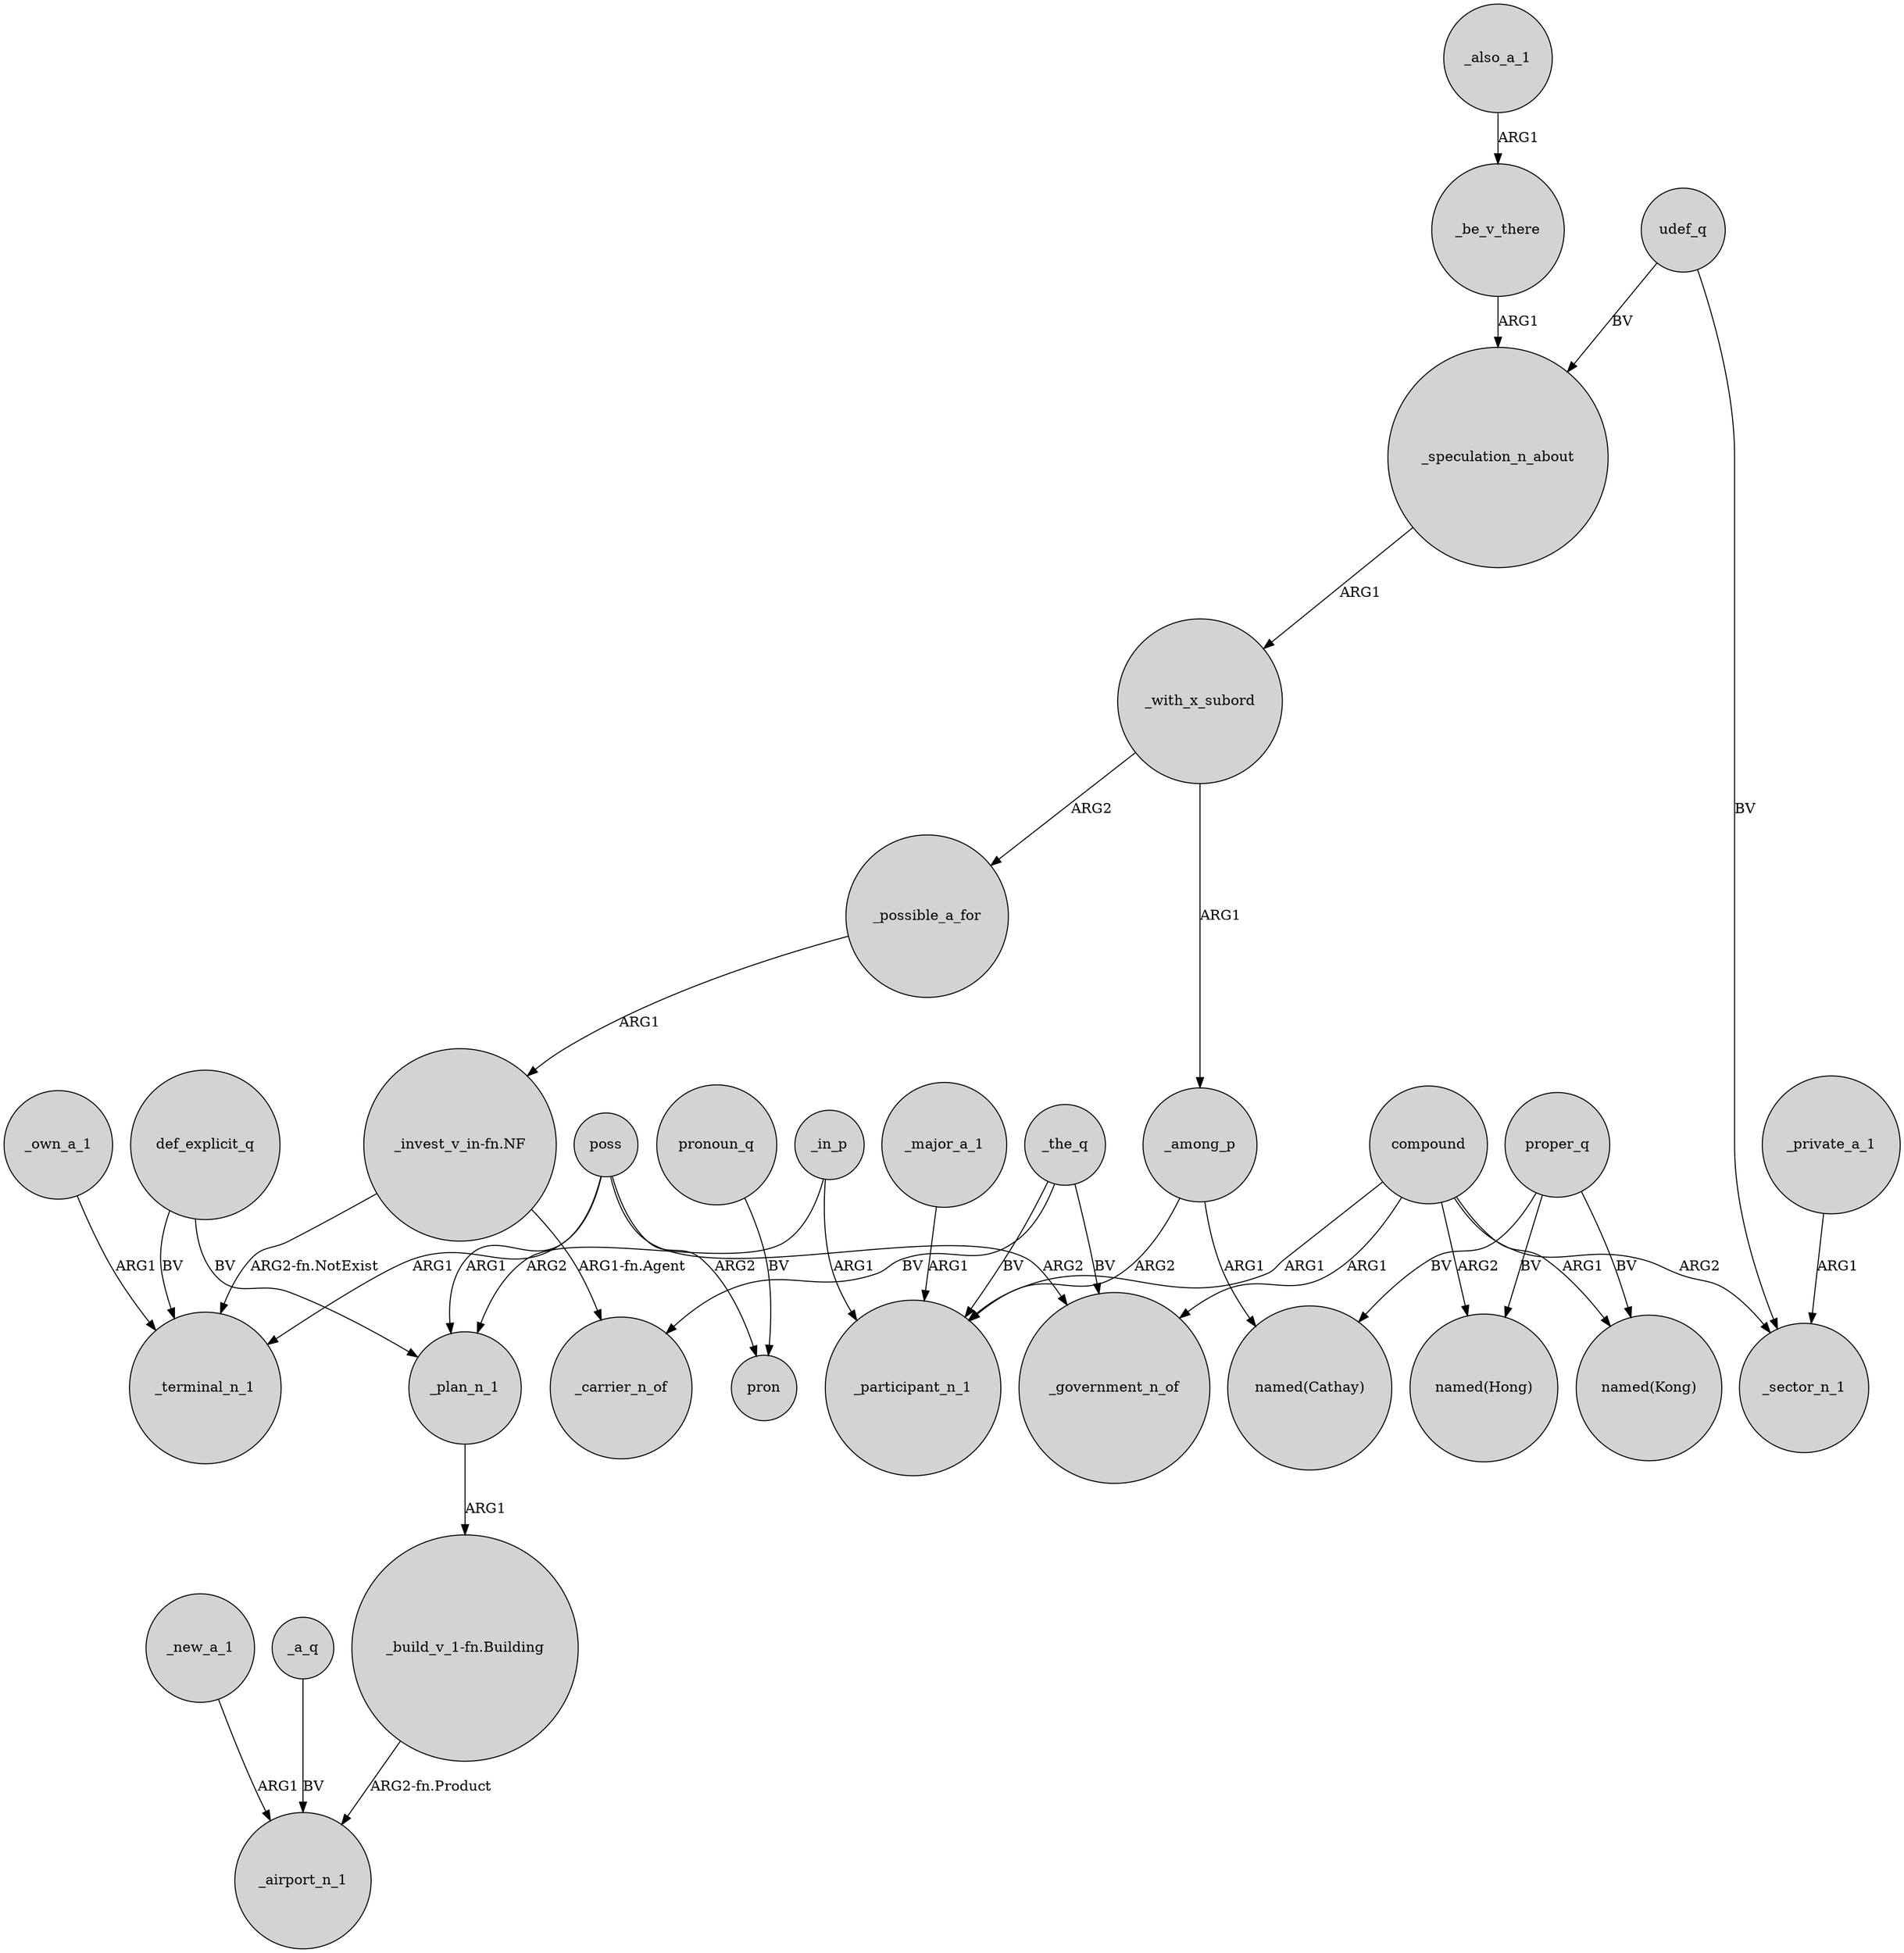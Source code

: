 digraph {
	node [shape=circle style=filled]
	poss -> _plan_n_1 [label=ARG1]
	_new_a_1 -> _airport_n_1 [label=ARG1]
	_speculation_n_about -> _with_x_subord [label=ARG1]
	_possible_a_for -> "_invest_v_in-fn.NF" [label=ARG1]
	_the_q -> _carrier_n_of [label=BV]
	poss -> pron [label=ARG2]
	compound -> _government_n_of [label=ARG1]
	compound -> _participant_n_1 [label=ARG1]
	udef_q -> _speculation_n_about [label=BV]
	def_explicit_q -> _plan_n_1 [label=BV]
	_be_v_there -> _speculation_n_about [label=ARG1]
	_among_p -> "named(Cathay)" [label=ARG1]
	compound -> "named(Hong)" [label=ARG2]
	"_invest_v_in-fn.NF" -> _terminal_n_1 [label="ARG2-fn.NotExist"]
	_also_a_1 -> _be_v_there [label=ARG1]
	_own_a_1 -> _terminal_n_1 [label=ARG1]
	_the_q -> _participant_n_1 [label=BV]
	"_invest_v_in-fn.NF" -> _carrier_n_of [label="ARG1-fn.Agent"]
	udef_q -> _sector_n_1 [label=BV]
	_major_a_1 -> _participant_n_1 [label=ARG1]
	proper_q -> "named(Hong)" [label=BV]
	_in_p -> _participant_n_1 [label=ARG1]
	pronoun_q -> pron [label=BV]
	def_explicit_q -> _terminal_n_1 [label=BV]
	proper_q -> "named(Kong)" [label=BV]
	proper_q -> "named(Cathay)" [label=BV]
	_a_q -> _airport_n_1 [label=BV]
	compound -> _sector_n_1 [label=ARG2]
	_with_x_subord -> _possible_a_for [label=ARG2]
	_private_a_1 -> _sector_n_1 [label=ARG1]
	poss -> _terminal_n_1 [label=ARG1]
	_the_q -> _government_n_of [label=BV]
	"_build_v_1-fn.Building" -> _airport_n_1 [label="ARG2-fn.Product"]
	_among_p -> _participant_n_1 [label=ARG2]
	poss -> _government_n_of [label=ARG2]
	_in_p -> _plan_n_1 [label=ARG2]
	compound -> "named(Kong)" [label=ARG1]
	_with_x_subord -> _among_p [label=ARG1]
	_plan_n_1 -> "_build_v_1-fn.Building" [label=ARG1]
}
